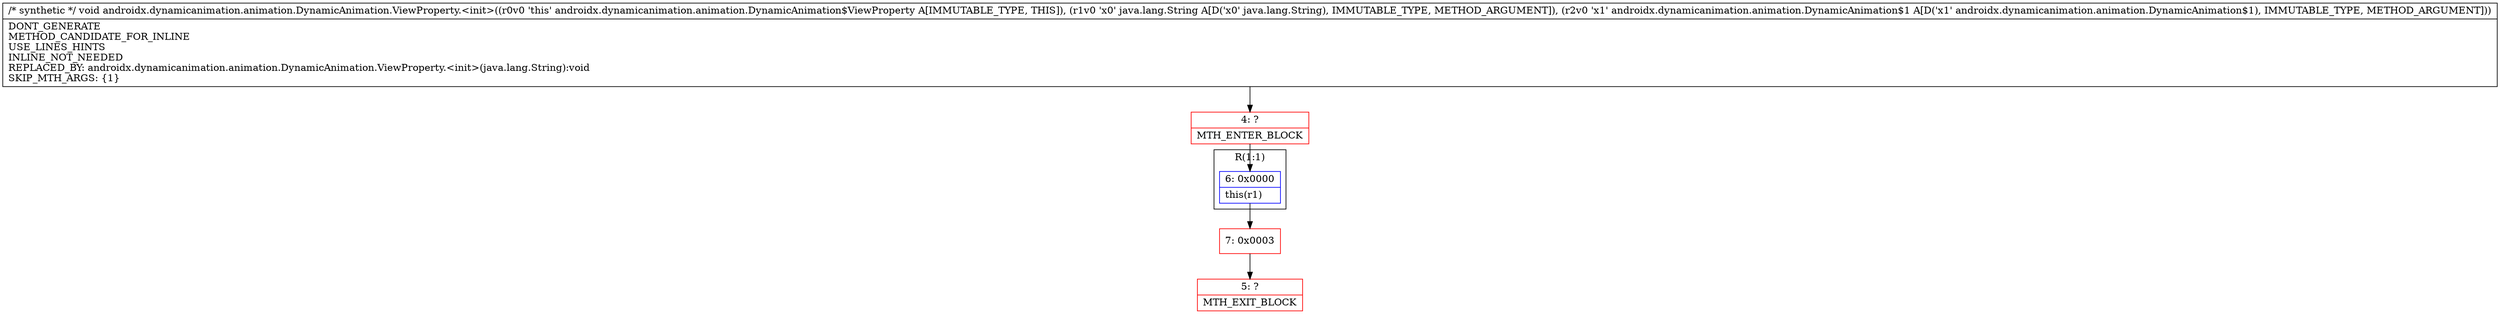 digraph "CFG forandroidx.dynamicanimation.animation.DynamicAnimation.ViewProperty.\<init\>(Ljava\/lang\/String;Landroidx\/dynamicanimation\/animation\/DynamicAnimation$1;)V" {
subgraph cluster_Region_101800094 {
label = "R(1:1)";
node [shape=record,color=blue];
Node_6 [shape=record,label="{6\:\ 0x0000|this(r1)\l}"];
}
Node_4 [shape=record,color=red,label="{4\:\ ?|MTH_ENTER_BLOCK\l}"];
Node_7 [shape=record,color=red,label="{7\:\ 0x0003}"];
Node_5 [shape=record,color=red,label="{5\:\ ?|MTH_EXIT_BLOCK\l}"];
MethodNode[shape=record,label="{\/* synthetic *\/ void androidx.dynamicanimation.animation.DynamicAnimation.ViewProperty.\<init\>((r0v0 'this' androidx.dynamicanimation.animation.DynamicAnimation$ViewProperty A[IMMUTABLE_TYPE, THIS]), (r1v0 'x0' java.lang.String A[D('x0' java.lang.String), IMMUTABLE_TYPE, METHOD_ARGUMENT]), (r2v0 'x1' androidx.dynamicanimation.animation.DynamicAnimation$1 A[D('x1' androidx.dynamicanimation.animation.DynamicAnimation$1), IMMUTABLE_TYPE, METHOD_ARGUMENT]))  | DONT_GENERATE\lMETHOD_CANDIDATE_FOR_INLINE\lUSE_LINES_HINTS\lINLINE_NOT_NEEDED\lREPLACED_BY: androidx.dynamicanimation.animation.DynamicAnimation.ViewProperty.\<init\>(java.lang.String):void\lSKIP_MTH_ARGS: \{1\}\l}"];
MethodNode -> Node_4;Node_6 -> Node_7;
Node_4 -> Node_6;
Node_7 -> Node_5;
}

